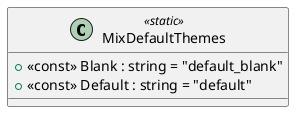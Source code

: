 @startuml
class MixDefaultThemes <<static>> {
    + <<const>> Blank : string = "default_blank"
    + <<const>> Default : string = "default"
}
@enduml
